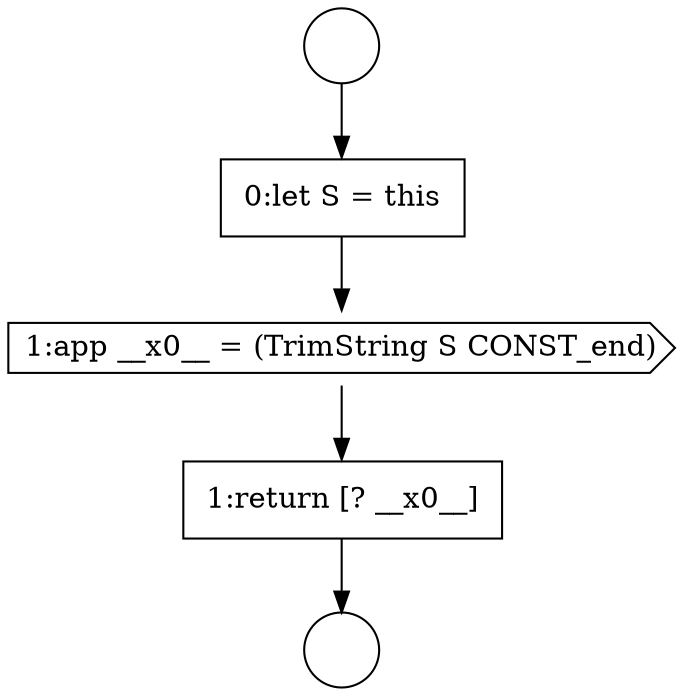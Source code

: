 digraph {
  node14519 [shape=circle label=" " color="black" fillcolor="white" style=filled]
  node14521 [shape=cds, label=<<font color="black">1:app __x0__ = (TrimString S CONST_end)</font>> color="black" fillcolor="white" style=filled]
  node14520 [shape=none, margin=0, label=<<font color="black">
    <table border="0" cellborder="1" cellspacing="0" cellpadding="10">
      <tr><td align="left">0:let S = this</td></tr>
    </table>
  </font>> color="black" fillcolor="white" style=filled]
  node14518 [shape=circle label=" " color="black" fillcolor="white" style=filled]
  node14522 [shape=none, margin=0, label=<<font color="black">
    <table border="0" cellborder="1" cellspacing="0" cellpadding="10">
      <tr><td align="left">1:return [? __x0__]</td></tr>
    </table>
  </font>> color="black" fillcolor="white" style=filled]
  node14518 -> node14520 [ color="black"]
  node14520 -> node14521 [ color="black"]
  node14521 -> node14522 [ color="black"]
  node14522 -> node14519 [ color="black"]
}
